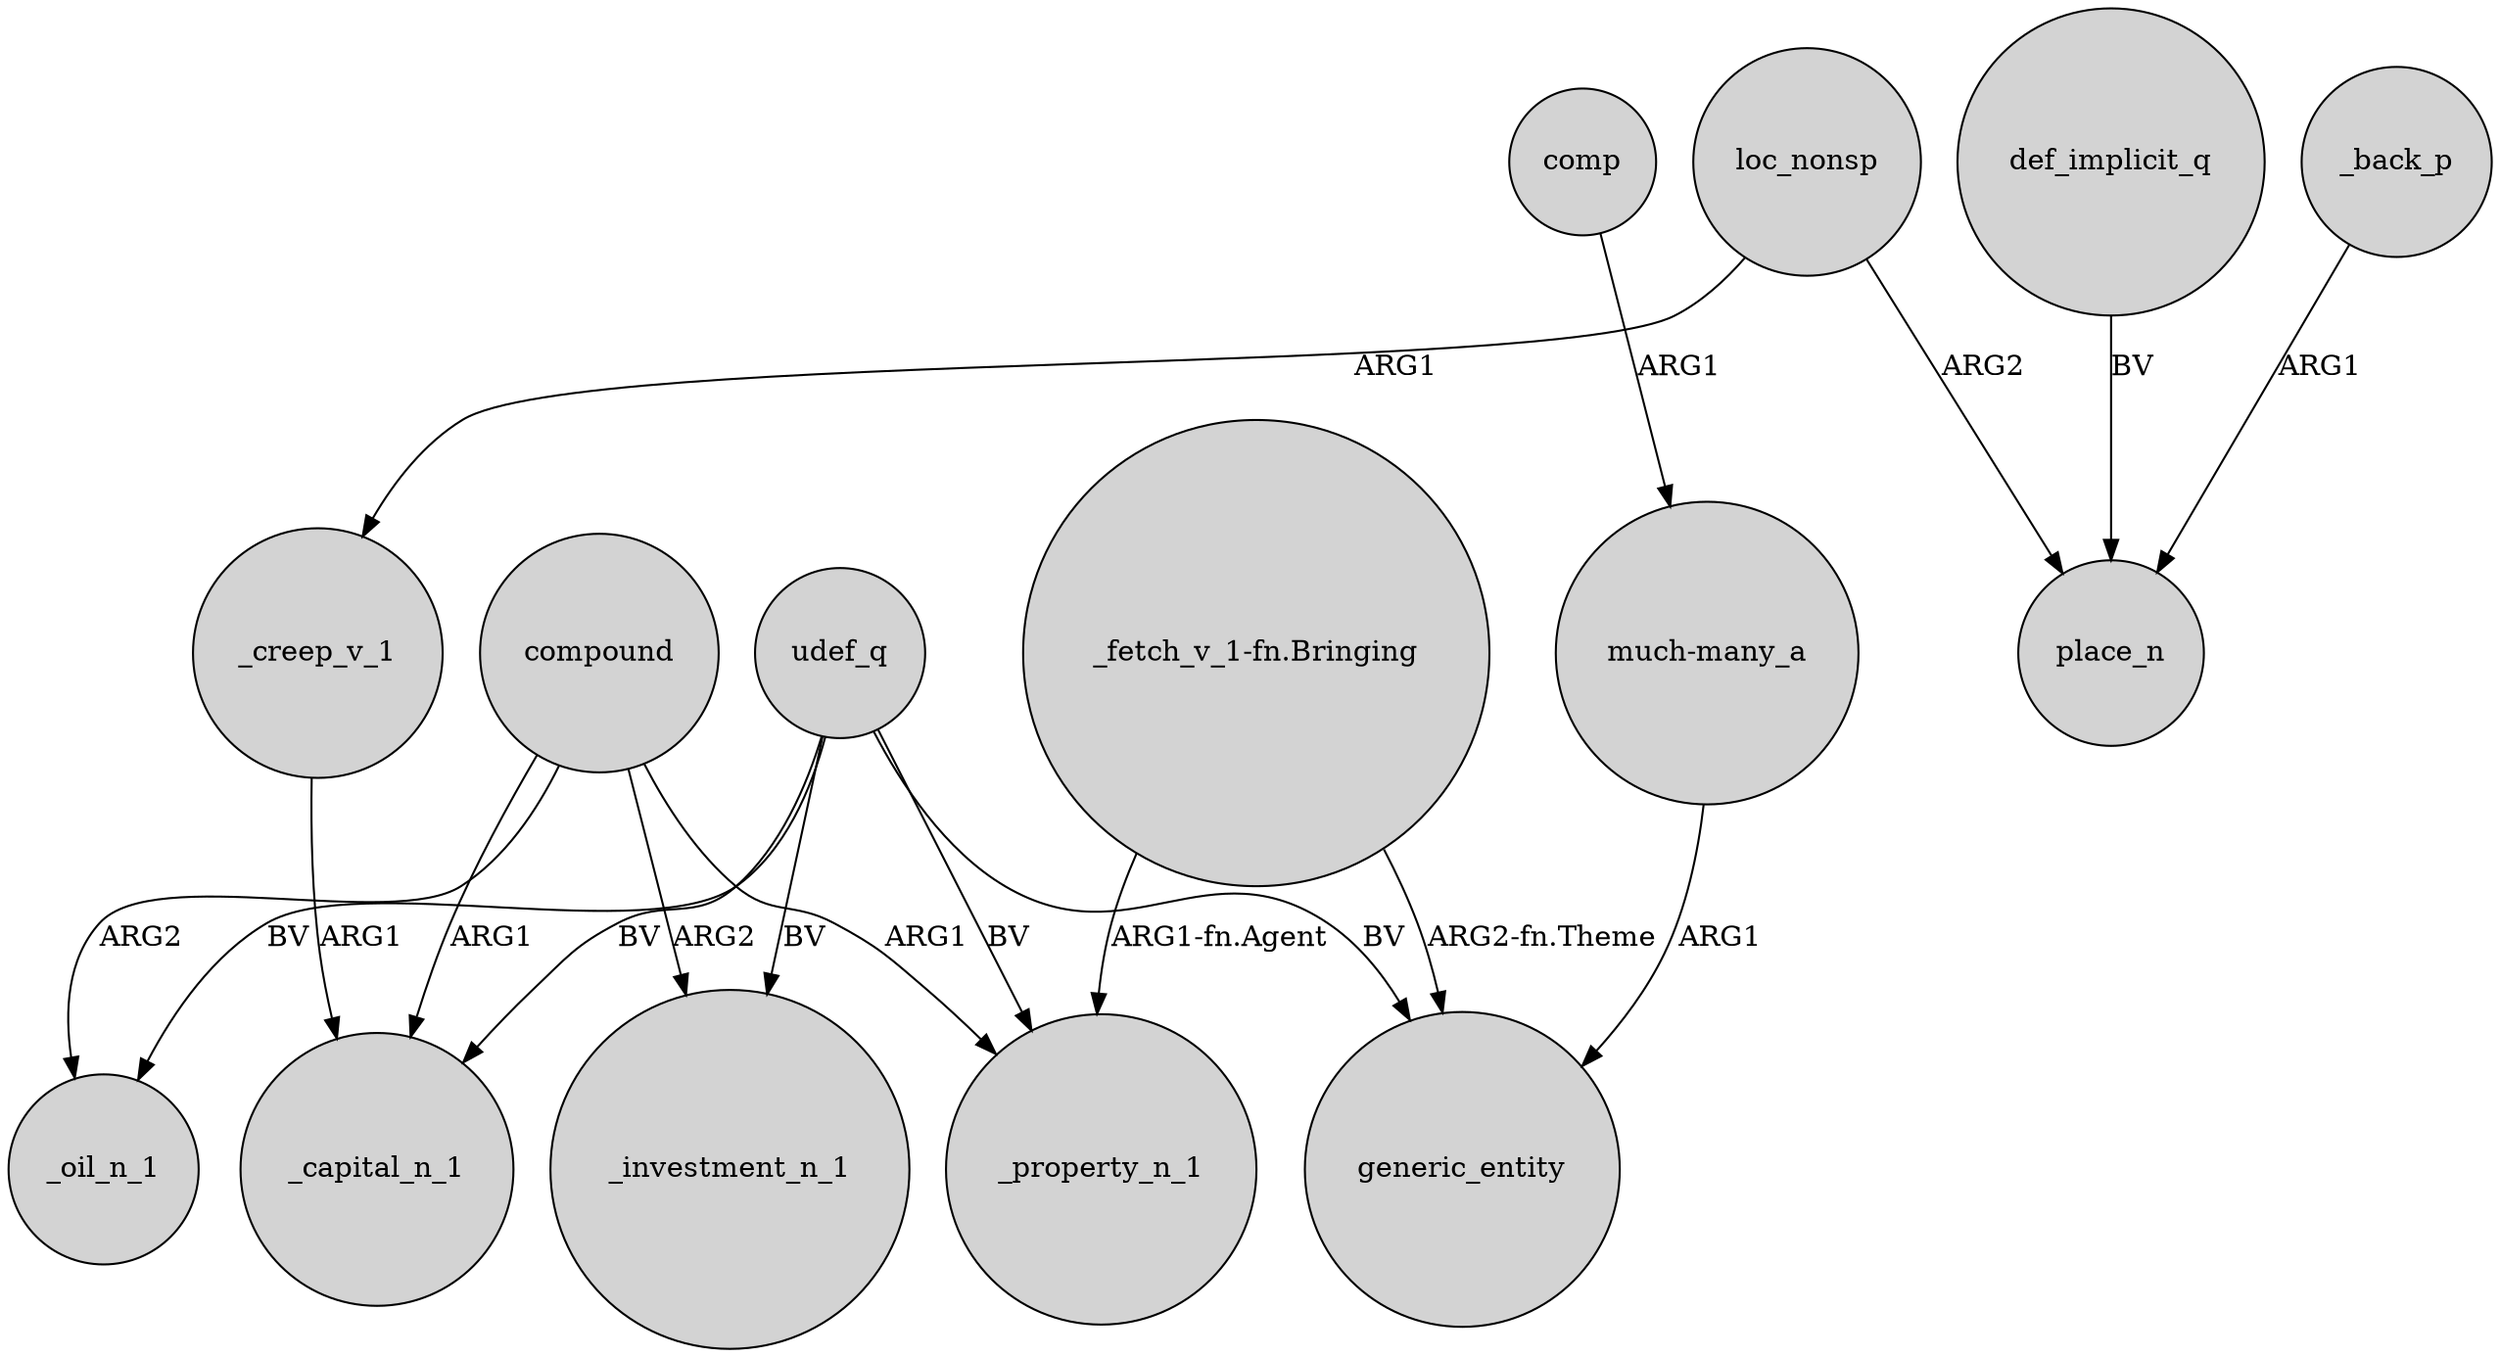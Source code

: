 digraph {
	node [shape=circle style=filled]
	udef_q -> _investment_n_1 [label=BV]
	compound -> _investment_n_1 [label=ARG2]
	loc_nonsp -> place_n [label=ARG2]
	_back_p -> place_n [label=ARG1]
	loc_nonsp -> _creep_v_1 [label=ARG1]
	def_implicit_q -> place_n [label=BV]
	compound -> _property_n_1 [label=ARG1]
	udef_q -> _oil_n_1 [label=BV]
	udef_q -> generic_entity [label=BV]
	"_fetch_v_1-fn.Bringing" -> _property_n_1 [label="ARG1-fn.Agent"]
	comp -> "much-many_a" [label=ARG1]
	"_fetch_v_1-fn.Bringing" -> generic_entity [label="ARG2-fn.Theme"]
	udef_q -> _property_n_1 [label=BV]
	compound -> _capital_n_1 [label=ARG1]
	"much-many_a" -> generic_entity [label=ARG1]
	_creep_v_1 -> _capital_n_1 [label=ARG1]
	udef_q -> _capital_n_1 [label=BV]
	compound -> _oil_n_1 [label=ARG2]
}

